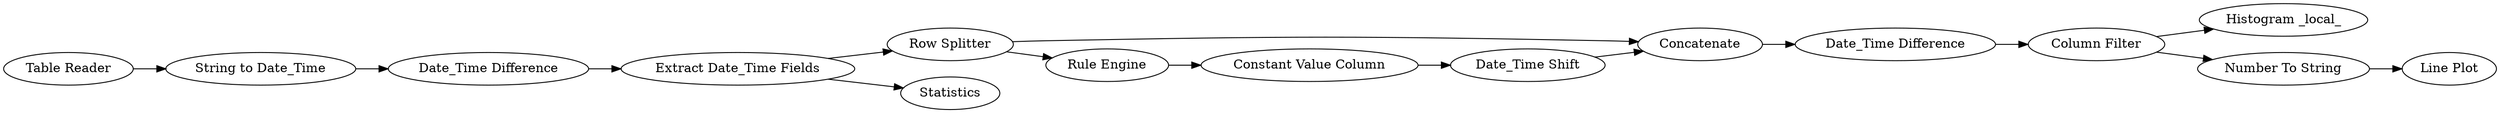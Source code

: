 digraph {
	12 -> 15
	11 -> 15
	12 -> 13
	18 -> 19
	1 -> 2
	13 -> 14
	6 -> 12
	15 -> 17
	14 -> 11
	18 -> 20
	6 -> 10
	17 -> 18
	2 -> 3
	20 -> 22
	3 -> 6
	14 [label="Constant Value Column"]
	13 [label="Rule Engine"]
	20 [label="Number To String"]
	1 [label="Table Reader"]
	22 [label="Line Plot"]
	11 [label="Date_Time Shift"]
	18 [label="Column Filter"]
	6 [label="Extract Date_Time Fields"]
	15 [label=Concatenate]
	12 [label="Row Splitter"]
	17 [label="Date_Time Difference"]
	3 [label="Date_Time Difference"]
	2 [label="String to Date_Time"]
	10 [label=Statistics]
	19 [label="Histogram _local_"]
	rankdir=LR
}
